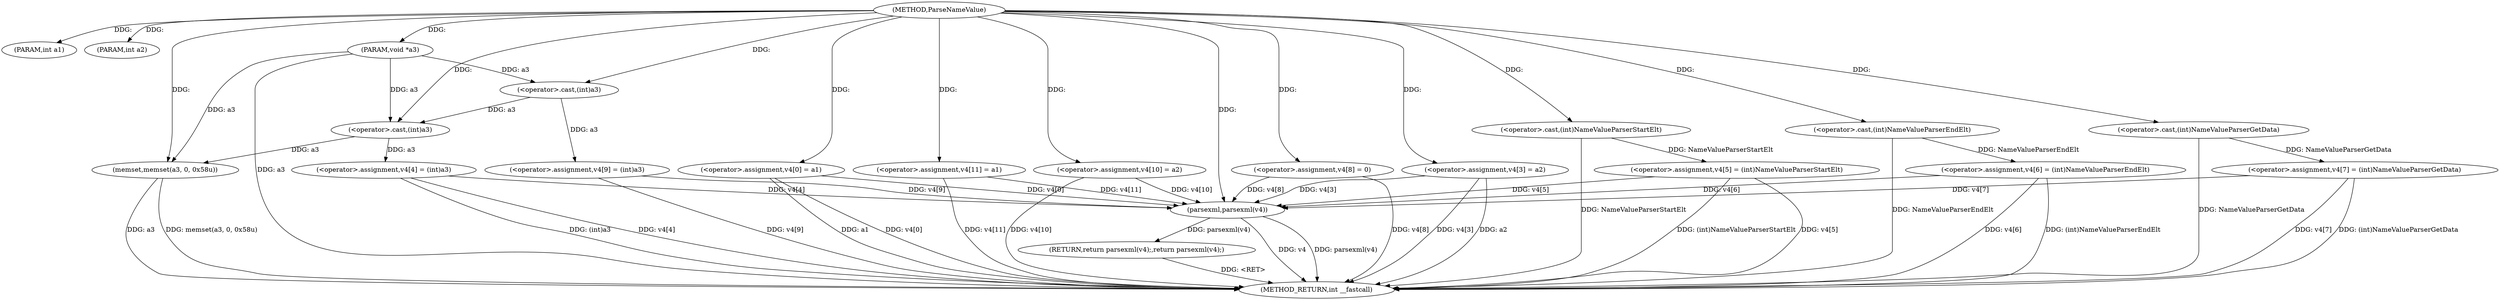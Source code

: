 digraph ParseNameValue {  
"1000102" [label = "(METHOD,ParseNameValue)" ]
"1000175" [label = "(METHOD_RETURN,int __fastcall)" ]
"1000103" [label = "(PARAM,int a1)" ]
"1000104" [label = "(PARAM,int a2)" ]
"1000105" [label = "(PARAM,void *a3)" ]
"1000108" [label = "(<operator>.assignment,v4[11] = a1)" ]
"1000113" [label = "(<operator>.assignment,v4[10] = a2)" ]
"1000118" [label = "(<operator>.assignment,v4[9] = (int)a3)" ]
"1000122" [label = "(<operator>.cast,(int)a3)" ]
"1000125" [label = "(<operator>.assignment,v4[0] = a1)" ]
"1000130" [label = "(<operator>.assignment,v4[3] = a2)" ]
"1000135" [label = "(<operator>.assignment,v4[4] = (int)a3)" ]
"1000139" [label = "(<operator>.cast,(int)a3)" ]
"1000142" [label = "(<operator>.assignment,v4[5] = (int)NameValueParserStartElt)" ]
"1000146" [label = "(<operator>.cast,(int)NameValueParserStartElt)" ]
"1000149" [label = "(<operator>.assignment,v4[6] = (int)NameValueParserEndElt)" ]
"1000153" [label = "(<operator>.cast,(int)NameValueParserEndElt)" ]
"1000156" [label = "(<operator>.assignment,v4[7] = (int)NameValueParserGetData)" ]
"1000160" [label = "(<operator>.cast,(int)NameValueParserGetData)" ]
"1000163" [label = "(<operator>.assignment,v4[8] = 0)" ]
"1000168" [label = "(memset,memset(a3, 0, 0x58u))" ]
"1000172" [label = "(RETURN,return parsexml(v4);,return parsexml(v4);)" ]
"1000173" [label = "(parsexml,parsexml(v4))" ]
  "1000163" -> "1000175"  [ label = "DDG: v4[8]"] 
  "1000108" -> "1000175"  [ label = "DDG: v4[11]"] 
  "1000173" -> "1000175"  [ label = "DDG: v4"] 
  "1000156" -> "1000175"  [ label = "DDG: v4[7]"] 
  "1000118" -> "1000175"  [ label = "DDG: v4[9]"] 
  "1000149" -> "1000175"  [ label = "DDG: (int)NameValueParserEndElt"] 
  "1000130" -> "1000175"  [ label = "DDG: v4[3]"] 
  "1000113" -> "1000175"  [ label = "DDG: v4[10]"] 
  "1000168" -> "1000175"  [ label = "DDG: a3"] 
  "1000156" -> "1000175"  [ label = "DDG: (int)NameValueParserGetData"] 
  "1000142" -> "1000175"  [ label = "DDG: (int)NameValueParserStartElt"] 
  "1000135" -> "1000175"  [ label = "DDG: v4[4]"] 
  "1000142" -> "1000175"  [ label = "DDG: v4[5]"] 
  "1000135" -> "1000175"  [ label = "DDG: (int)a3"] 
  "1000105" -> "1000175"  [ label = "DDG: a3"] 
  "1000130" -> "1000175"  [ label = "DDG: a2"] 
  "1000149" -> "1000175"  [ label = "DDG: v4[6]"] 
  "1000146" -> "1000175"  [ label = "DDG: NameValueParserStartElt"] 
  "1000153" -> "1000175"  [ label = "DDG: NameValueParserEndElt"] 
  "1000125" -> "1000175"  [ label = "DDG: v4[0]"] 
  "1000173" -> "1000175"  [ label = "DDG: parsexml(v4)"] 
  "1000125" -> "1000175"  [ label = "DDG: a1"] 
  "1000168" -> "1000175"  [ label = "DDG: memset(a3, 0, 0x58u)"] 
  "1000160" -> "1000175"  [ label = "DDG: NameValueParserGetData"] 
  "1000172" -> "1000175"  [ label = "DDG: <RET>"] 
  "1000102" -> "1000103"  [ label = "DDG: "] 
  "1000102" -> "1000104"  [ label = "DDG: "] 
  "1000102" -> "1000105"  [ label = "DDG: "] 
  "1000102" -> "1000108"  [ label = "DDG: "] 
  "1000102" -> "1000113"  [ label = "DDG: "] 
  "1000122" -> "1000118"  [ label = "DDG: a3"] 
  "1000105" -> "1000122"  [ label = "DDG: a3"] 
  "1000102" -> "1000122"  [ label = "DDG: "] 
  "1000102" -> "1000125"  [ label = "DDG: "] 
  "1000102" -> "1000130"  [ label = "DDG: "] 
  "1000139" -> "1000135"  [ label = "DDG: a3"] 
  "1000122" -> "1000139"  [ label = "DDG: a3"] 
  "1000105" -> "1000139"  [ label = "DDG: a3"] 
  "1000102" -> "1000139"  [ label = "DDG: "] 
  "1000146" -> "1000142"  [ label = "DDG: NameValueParserStartElt"] 
  "1000102" -> "1000146"  [ label = "DDG: "] 
  "1000153" -> "1000149"  [ label = "DDG: NameValueParserEndElt"] 
  "1000102" -> "1000153"  [ label = "DDG: "] 
  "1000160" -> "1000156"  [ label = "DDG: NameValueParserGetData"] 
  "1000102" -> "1000160"  [ label = "DDG: "] 
  "1000102" -> "1000163"  [ label = "DDG: "] 
  "1000139" -> "1000168"  [ label = "DDG: a3"] 
  "1000105" -> "1000168"  [ label = "DDG: a3"] 
  "1000102" -> "1000168"  [ label = "DDG: "] 
  "1000173" -> "1000172"  [ label = "DDG: parsexml(v4)"] 
  "1000163" -> "1000173"  [ label = "DDG: v4[8]"] 
  "1000108" -> "1000173"  [ label = "DDG: v4[11]"] 
  "1000156" -> "1000173"  [ label = "DDG: v4[7]"] 
  "1000118" -> "1000173"  [ label = "DDG: v4[9]"] 
  "1000149" -> "1000173"  [ label = "DDG: v4[6]"] 
  "1000130" -> "1000173"  [ label = "DDG: v4[3]"] 
  "1000125" -> "1000173"  [ label = "DDG: v4[0]"] 
  "1000113" -> "1000173"  [ label = "DDG: v4[10]"] 
  "1000135" -> "1000173"  [ label = "DDG: v4[4]"] 
  "1000142" -> "1000173"  [ label = "DDG: v4[5]"] 
  "1000102" -> "1000173"  [ label = "DDG: "] 
}
